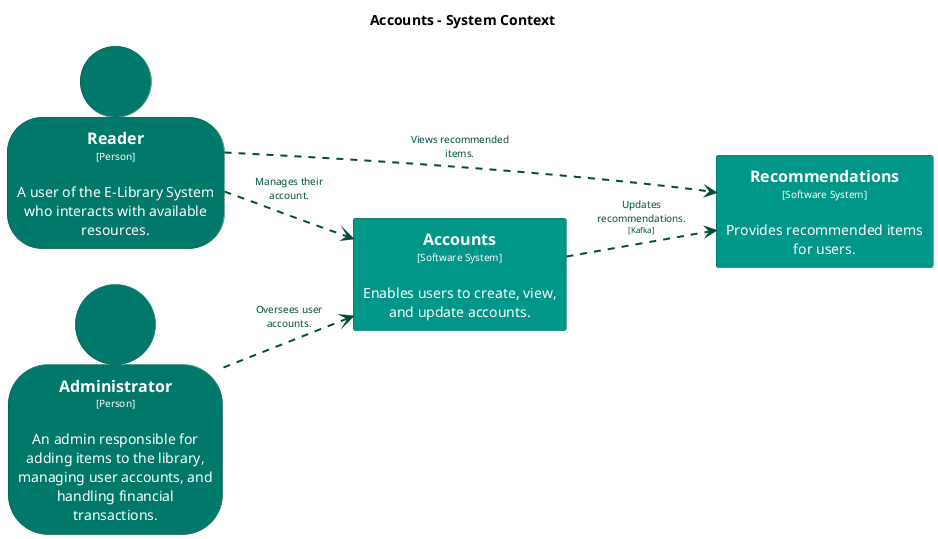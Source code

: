 @startuml
set separator none
title Accounts - System Context

left to right direction

skinparam {
  arrowFontSize 10
  defaultTextAlignment center
  wrapWidth 200
  maxMessageSize 100
}

hide stereotype

skinparam rectangle<<Accounts>> {
  BackgroundColor #009688
  FontColor #ffffff
  BorderColor #00695f
  shadowing false
}
skinparam person<<Administrator>> {
  BackgroundColor #00796b
  FontColor #ffffff
  BorderColor #00544a
  shadowing false
}
skinparam person<<Reader>> {
  BackgroundColor #00796b
  FontColor #ffffff
  BorderColor #00544a
  shadowing false
}
skinparam rectangle<<Recommendations>> {
  BackgroundColor #009688
  FontColor #ffffff
  BorderColor #00695f
  shadowing false
}

person "==Reader\n<size:10>[Person]</size>\n\nA user of the E-Library System who interacts with available resources." <<Reader>> as Reader
rectangle "==Recommendations\n<size:10>[Software System]</size>\n\nProvides recommended items for users." <<Recommendations>> as Recommendations
person "==Administrator\n<size:10>[Person]</size>\n\nAn admin responsible for adding items to the library, managing user accounts, and handling financial transactions." <<Administrator>> as Administrator
rectangle "==Accounts\n<size:10>[Software System]</size>\n\nEnables users to create, view, and update accounts." <<Accounts>> as Accounts

Reader .[#004d40,thickness=2].> Accounts : "<color:#004d40>Manages their account."
Reader .[#004d40,thickness=2].> Recommendations : "<color:#004d40>Views recommended items."
Administrator .[#004d40,thickness=2].> Accounts : "<color:#004d40>Oversees user accounts."
Accounts .[#004d40,thickness=2].> Recommendations : "<color:#004d40>Updates recommendations.\n<color:#004d40><size:8>[Kafka]</size>"
@enduml